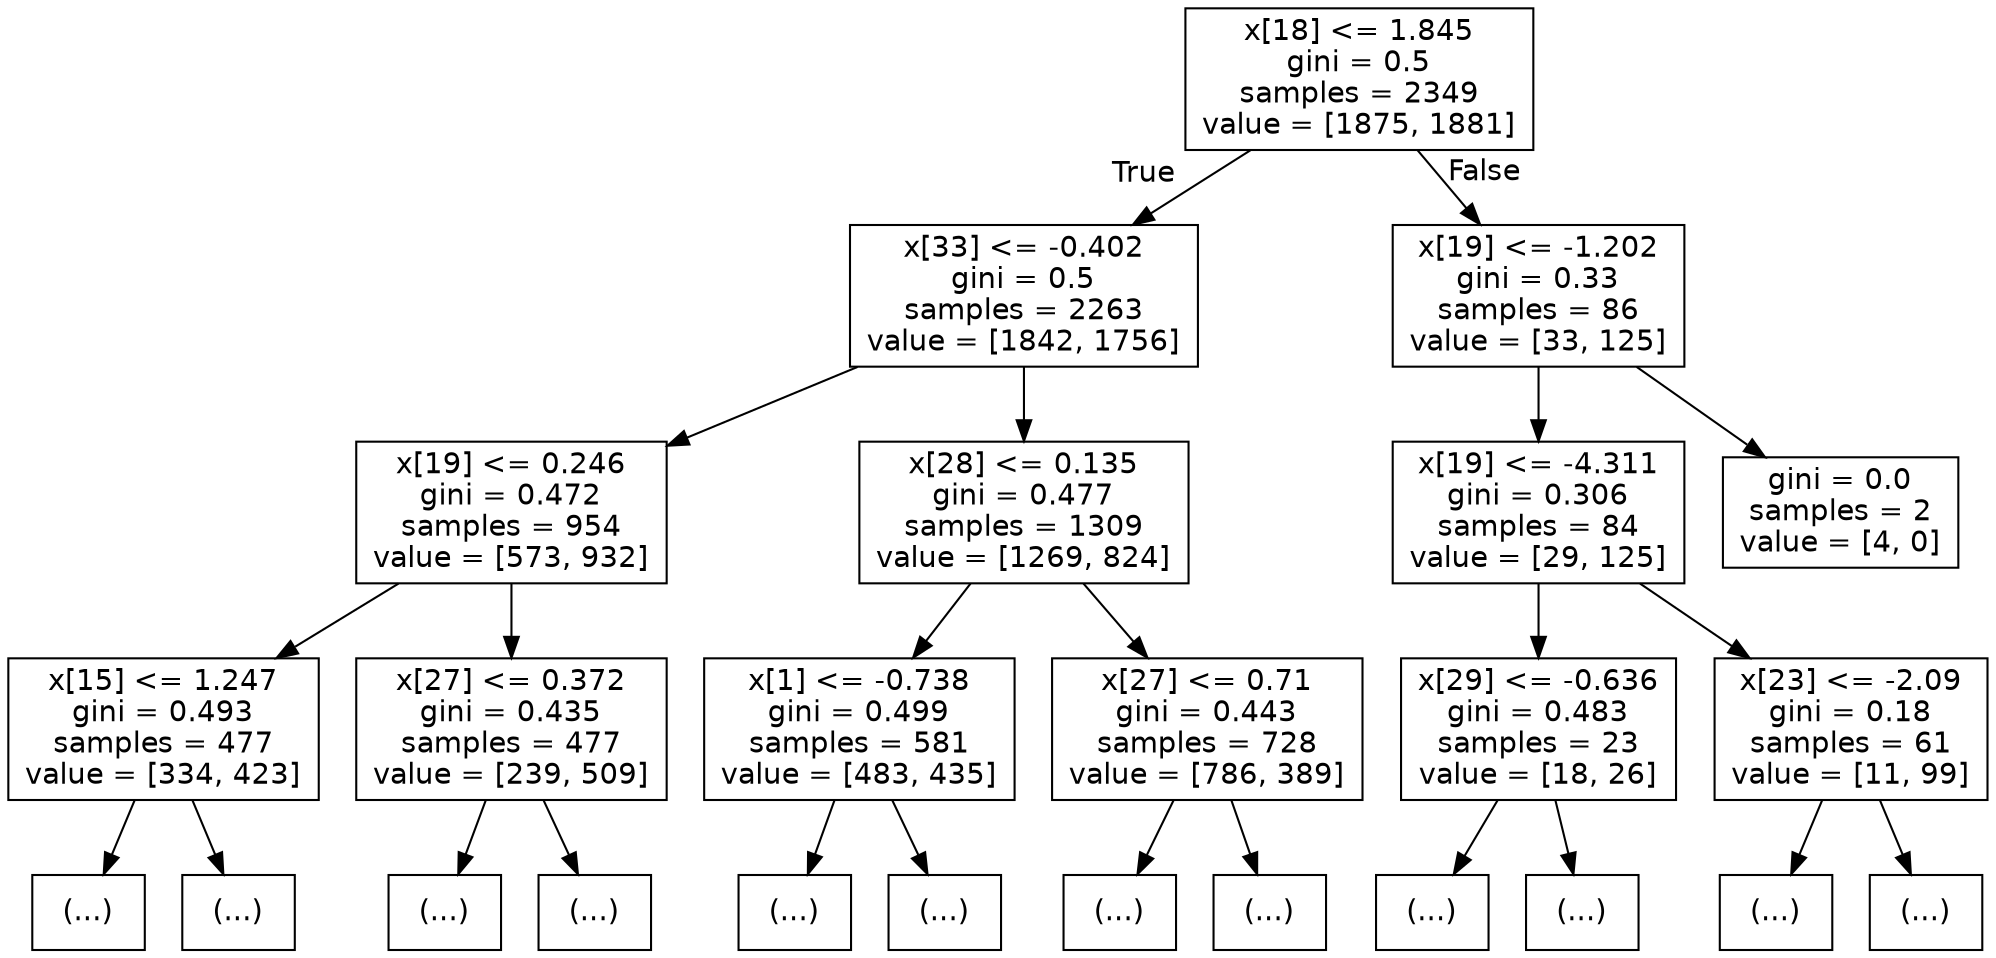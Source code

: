 digraph Tree {
node [shape=box, fontname="helvetica"] ;
edge [fontname="helvetica"] ;
0 [label="x[18] <= 1.845\ngini = 0.5\nsamples = 2349\nvalue = [1875, 1881]"] ;
1 [label="x[33] <= -0.402\ngini = 0.5\nsamples = 2263\nvalue = [1842, 1756]"] ;
0 -> 1 [labeldistance=2.5, labelangle=45, headlabel="True"] ;
2 [label="x[19] <= 0.246\ngini = 0.472\nsamples = 954\nvalue = [573, 932]"] ;
1 -> 2 ;
3 [label="x[15] <= 1.247\ngini = 0.493\nsamples = 477\nvalue = [334, 423]"] ;
2 -> 3 ;
4 [label="(...)"] ;
3 -> 4 ;
263 [label="(...)"] ;
3 -> 263 ;
276 [label="x[27] <= 0.372\ngini = 0.435\nsamples = 477\nvalue = [239, 509]"] ;
2 -> 276 ;
277 [label="(...)"] ;
276 -> 277 ;
366 [label="(...)"] ;
276 -> 366 ;
523 [label="x[28] <= 0.135\ngini = 0.477\nsamples = 1309\nvalue = [1269, 824]"] ;
1 -> 523 ;
524 [label="x[1] <= -0.738\ngini = 0.499\nsamples = 581\nvalue = [483, 435]"] ;
523 -> 524 ;
525 [label="(...)"] ;
524 -> 525 ;
562 [label="(...)"] ;
524 -> 562 ;
837 [label="x[27] <= 0.71\ngini = 0.443\nsamples = 728\nvalue = [786, 389]"] ;
523 -> 837 ;
838 [label="(...)"] ;
837 -> 838 ;
1143 [label="(...)"] ;
837 -> 1143 ;
1194 [label="x[19] <= -1.202\ngini = 0.33\nsamples = 86\nvalue = [33, 125]"] ;
0 -> 1194 [labeldistance=2.5, labelangle=-45, headlabel="False"] ;
1195 [label="x[19] <= -4.311\ngini = 0.306\nsamples = 84\nvalue = [29, 125]"] ;
1194 -> 1195 ;
1196 [label="x[29] <= -0.636\ngini = 0.483\nsamples = 23\nvalue = [18, 26]"] ;
1195 -> 1196 ;
1197 [label="(...)"] ;
1196 -> 1197 ;
1198 [label="(...)"] ;
1196 -> 1198 ;
1211 [label="x[23] <= -2.09\ngini = 0.18\nsamples = 61\nvalue = [11, 99]"] ;
1195 -> 1211 ;
1212 [label="(...)"] ;
1211 -> 1212 ;
1215 [label="(...)"] ;
1211 -> 1215 ;
1230 [label="gini = 0.0\nsamples = 2\nvalue = [4, 0]"] ;
1194 -> 1230 ;
}